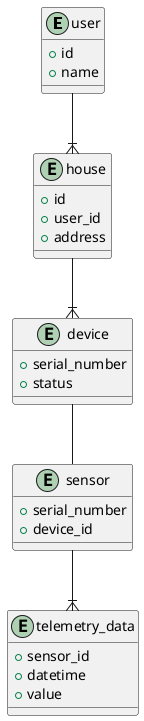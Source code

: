 @startuml er_diargamm
entity user {
  + id
  + name
}
entity house {
  + id
  + user_id
  + address
}
entity device {
  + serial_number
  + status
}
entity sensor {
  + serial_number
  + device_id
}
entity telemetry_data {
  + sensor_id
  + datetime
  + value
}


user --|{ house
house --|{ device
device -- sensor
sensor --|{ telemetry_data



@enduml